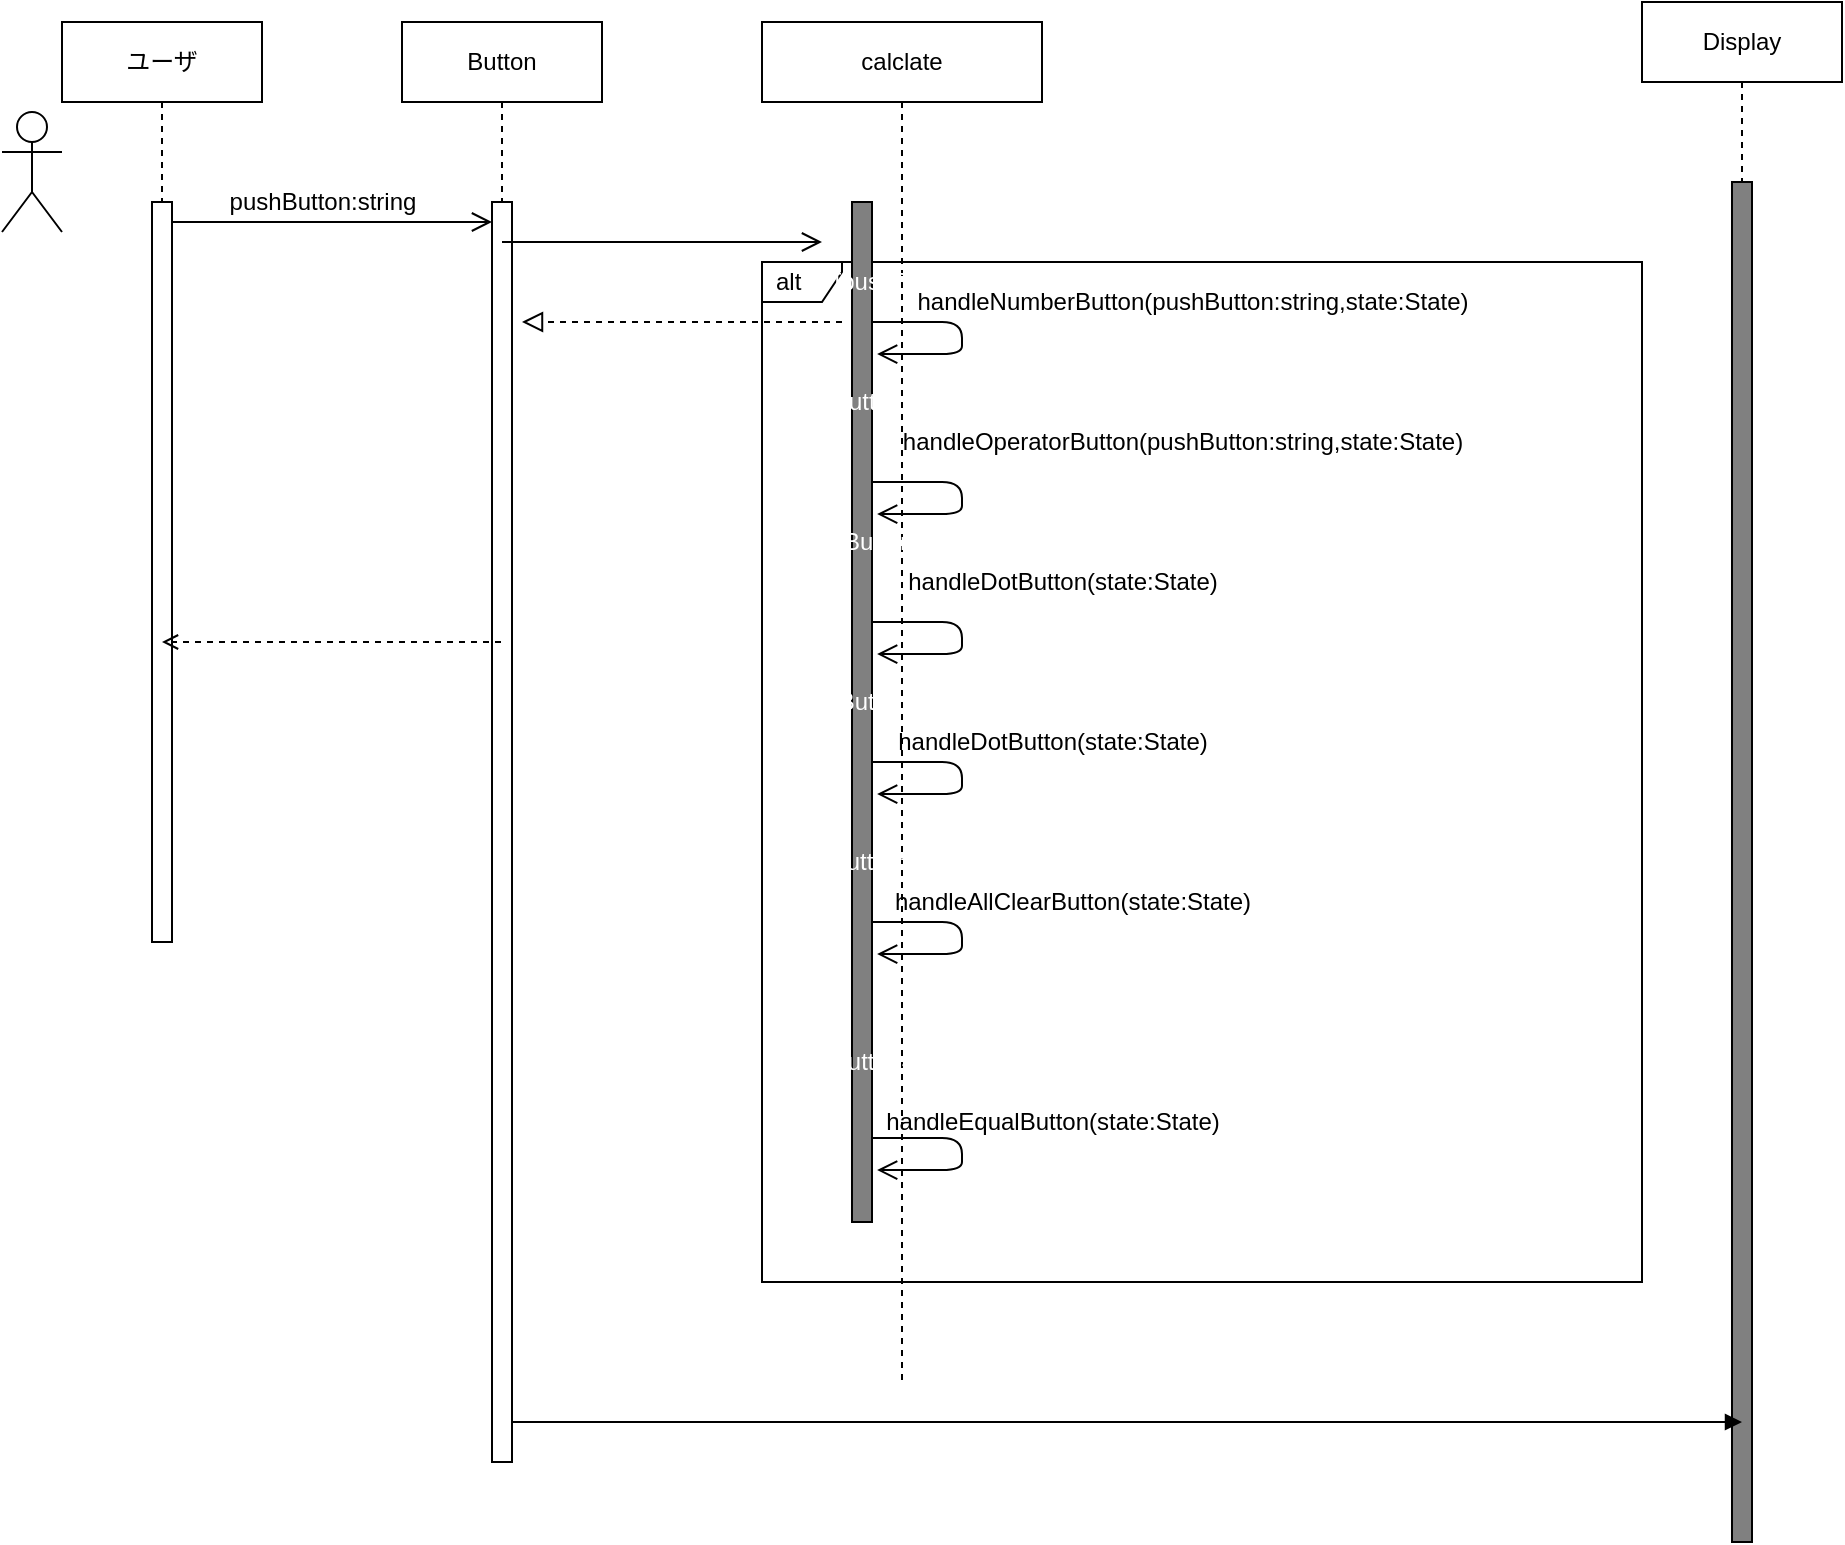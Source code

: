 <mxfile>
    <diagram id="gyh-bxle0GVReEllLwfO" name="ページ1">
        <mxGraphModel dx="1806" dy="424" grid="1" gridSize="10" guides="1" tooltips="1" connect="1" arrows="1" fold="1" page="1" pageScale="1" pageWidth="827" pageHeight="1169" math="0" shadow="0">
            <root>
                <mxCell id="0"/>
                <mxCell id="1" parent="0"/>
                <mxCell id="8" value="alt" style="shape=umlFrame;whiteSpace=wrap;html=1;width=40;height=20;boundedLbl=1;verticalAlign=middle;align=left;spacingLeft=5;" vertex="1" parent="1">
                    <mxGeometry x="220" y="130" width="440" height="510" as="geometry"/>
                </mxCell>
                <mxCell id="2" value="calclate" style="shape=umlLifeline;perimeter=lifelinePerimeter;whiteSpace=wrap;html=1;container=1;collapsible=0;recursiveResize=0;outlineConnect=0;" vertex="1" parent="1">
                    <mxGeometry x="220" y="10" width="140" height="680" as="geometry"/>
                </mxCell>
                <mxCell id="3" value="" style="html=1;points=[];perimeter=orthogonalPerimeter;fillColor=#808080;" vertex="1" parent="2">
                    <mxGeometry x="45" y="90" width="10" height="510" as="geometry"/>
                </mxCell>
                <mxCell id="22" value="handleNumberButton(pushButton:string,state:State)" style="text;html=1;align=center;verticalAlign=middle;resizable=0;points=[];autosize=1;strokeColor=none;fillColor=none;" vertex="1" parent="2">
                    <mxGeometry x="70" y="130" width="290" height="20" as="geometry"/>
                </mxCell>
                <mxCell id="28" value="[pushButton=.]" style="text;html=1;align=center;verticalAlign=middle;resizable=0;points=[];autosize=1;fontColor=#FFFFFF;" vertex="1" parent="2">
                    <mxGeometry x="5" y="250" width="90" height="20" as="geometry"/>
                </mxCell>
                <mxCell id="32" value="[pushButton=D]" style="text;html=1;align=center;verticalAlign=middle;resizable=0;points=[];autosize=1;fontColor=#FFFFFF;" vertex="1" parent="2">
                    <mxGeometry y="330" width="100" height="20" as="geometry"/>
                </mxCell>
                <mxCell id="67" value="" style="endArrow=open;startArrow=none;endFill=0;startFill=0;endSize=8;html=1;verticalAlign=bottom;labelBackgroundColor=none;strokeWidth=1;entryX=1.256;entryY=0.306;entryDx=0;entryDy=0;entryPerimeter=0;" edge="1" parent="2">
                    <mxGeometry width="160" relative="1" as="geometry">
                        <mxPoint x="55" y="150" as="sourcePoint"/>
                        <mxPoint x="57.56" y="166.06" as="targetPoint"/>
                        <Array as="points">
                            <mxPoint x="100" y="150"/>
                            <mxPoint x="100" y="166"/>
                        </Array>
                    </mxGeometry>
                </mxCell>
                <mxCell id="26" value="" style="endArrow=open;startArrow=none;endFill=0;startFill=0;endSize=8;html=1;verticalAlign=bottom;labelBackgroundColor=none;strokeWidth=1;entryX=1.256;entryY=0.306;entryDx=0;entryDy=0;entryPerimeter=0;" edge="1" parent="2" target="3">
                    <mxGeometry width="160" relative="1" as="geometry">
                        <mxPoint x="55" y="230" as="sourcePoint"/>
                        <mxPoint x="190" y="260" as="targetPoint"/>
                        <Array as="points">
                            <mxPoint x="100" y="230"/>
                            <mxPoint x="100" y="246"/>
                        </Array>
                    </mxGeometry>
                </mxCell>
                <mxCell id="71" value="" style="endArrow=open;startArrow=none;endFill=0;startFill=0;endSize=8;html=1;verticalAlign=bottom;labelBackgroundColor=none;strokeWidth=1;entryX=1.256;entryY=0.306;entryDx=0;entryDy=0;entryPerimeter=0;" edge="1" parent="2">
                    <mxGeometry width="160" relative="1" as="geometry">
                        <mxPoint x="55" y="300" as="sourcePoint"/>
                        <mxPoint x="57.56" y="316.06" as="targetPoint"/>
                        <Array as="points">
                            <mxPoint x="100" y="300"/>
                            <mxPoint x="100" y="316"/>
                        </Array>
                    </mxGeometry>
                </mxCell>
                <mxCell id="75" value="" style="endArrow=open;startArrow=none;endFill=0;startFill=0;endSize=8;html=1;verticalAlign=bottom;labelBackgroundColor=none;strokeWidth=1;entryX=1.256;entryY=0.306;entryDx=0;entryDy=0;entryPerimeter=0;" edge="1" parent="2">
                    <mxGeometry width="160" relative="1" as="geometry">
                        <mxPoint x="55" y="370" as="sourcePoint"/>
                        <mxPoint x="57.56" y="386.06" as="targetPoint"/>
                        <Array as="points">
                            <mxPoint x="100" y="370"/>
                            <mxPoint x="100" y="386"/>
                        </Array>
                    </mxGeometry>
                </mxCell>
                <mxCell id="11" value="[pushButton=数値]" style="text;html=1;align=center;verticalAlign=middle;resizable=0;points=[];autosize=1;fontColor=#FFFFFF;" vertex="1" parent="2">
                    <mxGeometry x="30" y="120" width="110" height="20" as="geometry"/>
                </mxCell>
                <mxCell id="4" value="ユーザ" style="shape=umlLifeline;perimeter=lifelinePerimeter;whiteSpace=wrap;html=1;container=1;collapsible=0;recursiveResize=0;outlineConnect=0;" vertex="1" parent="1">
                    <mxGeometry x="-130" y="10" width="100" height="460" as="geometry"/>
                </mxCell>
                <mxCell id="5" value="" style="html=1;points=[];perimeter=orthogonalPerimeter;" vertex="1" parent="4">
                    <mxGeometry x="45" y="90" width="10" height="370" as="geometry"/>
                </mxCell>
                <mxCell id="6" value="" style="endArrow=open;startArrow=none;endFill=0;startFill=0;endSize=8;html=1;verticalAlign=bottom;labelBackgroundColor=none;strokeWidth=1;" edge="1" parent="4">
                    <mxGeometry width="160" relative="1" as="geometry">
                        <mxPoint x="55" y="100" as="sourcePoint"/>
                        <mxPoint x="215" y="100" as="targetPoint"/>
                    </mxGeometry>
                </mxCell>
                <mxCell id="7" value="pushButton:string" style="text;html=1;align=center;verticalAlign=middle;resizable=0;points=[];autosize=1;strokeColor=none;fillColor=none;" vertex="1" parent="1">
                    <mxGeometry x="-55" y="90" width="110" height="20" as="geometry"/>
                </mxCell>
                <mxCell id="12" value="[pushButton=+,-]" style="text;html=1;align=center;verticalAlign=middle;resizable=0;points=[];autosize=1;fontColor=#FFFFFF;" vertex="1" parent="1">
                    <mxGeometry x="220" y="190" width="100" height="20" as="geometry"/>
                </mxCell>
                <mxCell id="29" value="handleDotButton(state:State)" style="text;html=1;align=center;verticalAlign=middle;resizable=0;points=[];autosize=1;strokeColor=none;fillColor=none;" vertex="1" parent="1">
                    <mxGeometry x="285" y="279.65" width="170" height="20" as="geometry"/>
                </mxCell>
                <mxCell id="33" value="handleDotButton(state:State)" style="text;html=1;align=center;verticalAlign=middle;resizable=0;points=[];autosize=1;strokeColor=none;fillColor=none;" vertex="1" parent="1">
                    <mxGeometry x="280" y="360" width="170" height="20" as="geometry"/>
                </mxCell>
                <mxCell id="35" value="[pushButton=AC]" style="text;html=1;align=center;verticalAlign=middle;resizable=0;points=[];autosize=1;fontColor=#FFFFFF;" vertex="1" parent="1">
                    <mxGeometry x="215" y="420" width="110" height="20" as="geometry"/>
                </mxCell>
                <mxCell id="36" value="handleAllClearButton(state:State)" style="text;html=1;align=center;verticalAlign=middle;resizable=0;points=[];autosize=1;strokeColor=none;fillColor=none;" vertex="1" parent="1">
                    <mxGeometry x="280" y="440" width="190" height="20" as="geometry"/>
                </mxCell>
                <mxCell id="38" value="[pushButton=&quot;=&quot;]" style="text;html=1;align=center;verticalAlign=middle;resizable=0;points=[];autosize=1;fontColor=#FFFFFF;" vertex="1" parent="1">
                    <mxGeometry x="215" y="520" width="110" height="20" as="geometry"/>
                </mxCell>
                <mxCell id="39" value="handleEqualButton(state:State)" style="text;html=1;align=center;verticalAlign=middle;resizable=0;points=[];autosize=1;strokeColor=none;fillColor=none;" vertex="1" parent="1">
                    <mxGeometry x="275" y="550" width="180" height="20" as="geometry"/>
                </mxCell>
                <mxCell id="54" value="Button" style="shape=umlLifeline;perimeter=lifelinePerimeter;whiteSpace=wrap;html=1;container=1;collapsible=0;recursiveResize=0;outlineConnect=0;" vertex="1" parent="1">
                    <mxGeometry x="40" y="10" width="100" height="720" as="geometry"/>
                </mxCell>
                <mxCell id="55" value="" style="html=1;points=[];perimeter=orthogonalPerimeter;" vertex="1" parent="54">
                    <mxGeometry x="45" y="90" width="10" height="630" as="geometry"/>
                </mxCell>
                <mxCell id="57" value="" style="endArrow=open;startArrow=none;endFill=0;startFill=0;endSize=8;html=1;verticalAlign=bottom;labelBackgroundColor=none;strokeWidth=1;" edge="1" parent="1">
                    <mxGeometry width="160" relative="1" as="geometry">
                        <mxPoint x="90" y="120" as="sourcePoint"/>
                        <mxPoint x="250" y="120" as="targetPoint"/>
                    </mxGeometry>
                </mxCell>
                <mxCell id="58" value="calclate(pushButton:string,&lt;br&gt;state:State)" style="text;html=1;align=center;verticalAlign=middle;resizable=0;points=[];autosize=1;strokeColor=none;fillColor=none;fontColor=#FFFFFF;" vertex="1" parent="1">
                    <mxGeometry x="95" y="85" width="160" height="30" as="geometry"/>
                </mxCell>
                <mxCell id="61" value="" style="endArrow=block;startArrow=none;endFill=0;startFill=0;endSize=8;html=1;verticalAlign=bottom;dashed=1;labelBackgroundColor=none;fontColor=#FFFFFF;" edge="1" parent="1">
                    <mxGeometry width="160" relative="1" as="geometry">
                        <mxPoint x="260" y="160" as="sourcePoint"/>
                        <mxPoint x="100" y="160" as="targetPoint"/>
                        <Array as="points">
                            <mxPoint x="200" y="160"/>
                        </Array>
                    </mxGeometry>
                </mxCell>
                <mxCell id="62" value="state:State" style="text;html=1;align=center;verticalAlign=middle;resizable=0;points=[];autosize=1;strokeColor=none;fillColor=none;fontColor=#FFFFFF;" vertex="1" parent="1">
                    <mxGeometry x="140" y="140" width="70" height="20" as="geometry"/>
                </mxCell>
                <mxCell id="25" value="handleOperatorButton(pushButton:string,state:State)" style="text;html=1;align=center;verticalAlign=middle;resizable=0;points=[];autosize=1;strokeColor=none;fillColor=none;" vertex="1" parent="1">
                    <mxGeometry x="280" y="210" width="300" height="20" as="geometry"/>
                </mxCell>
                <mxCell id="73" value="" style="endArrow=open;startArrow=none;endFill=0;startFill=0;endSize=8;html=1;verticalAlign=bottom;labelBackgroundColor=none;strokeWidth=1;entryX=1.256;entryY=0.306;entryDx=0;entryDy=0;entryPerimeter=0;" edge="1" parent="1">
                    <mxGeometry width="160" relative="1" as="geometry">
                        <mxPoint x="275" y="568" as="sourcePoint"/>
                        <mxPoint x="277.56" y="584.06" as="targetPoint"/>
                        <Array as="points">
                            <mxPoint x="320" y="568"/>
                            <mxPoint x="320" y="584"/>
                        </Array>
                    </mxGeometry>
                </mxCell>
                <mxCell id="74" value="" style="endArrow=open;startArrow=none;endFill=0;startFill=0;endSize=8;html=1;verticalAlign=bottom;labelBackgroundColor=none;strokeWidth=1;entryX=1.256;entryY=0.306;entryDx=0;entryDy=0;entryPerimeter=0;" edge="1" parent="1">
                    <mxGeometry width="160" relative="1" as="geometry">
                        <mxPoint x="275" y="460" as="sourcePoint"/>
                        <mxPoint x="277.56" y="476.06" as="targetPoint"/>
                        <Array as="points">
                            <mxPoint x="320" y="460"/>
                            <mxPoint x="320" y="476"/>
                        </Array>
                    </mxGeometry>
                </mxCell>
                <mxCell id="76" value="Display" style="shape=umlLifeline;perimeter=lifelinePerimeter;whiteSpace=wrap;html=1;container=1;collapsible=0;recursiveResize=0;outlineConnect=0;" vertex="1" parent="1">
                    <mxGeometry x="660" width="100" height="770" as="geometry"/>
                </mxCell>
                <mxCell id="77" value="" style="html=1;points=[];perimeter=orthogonalPerimeter;fillColor=#808080;" vertex="1" parent="76">
                    <mxGeometry x="45" y="90" width="10" height="680" as="geometry"/>
                </mxCell>
                <mxCell id="91" value="" style="html=1;verticalAlign=bottom;labelBackgroundColor=none;endArrow=block;endFill=1;endSize=6;align=left;fontColor=#FFFFFF;" edge="1" parent="1">
                    <mxGeometry x="-1" relative="1" as="geometry">
                        <mxPoint x="95" y="710" as="sourcePoint"/>
                        <mxPoint x="710" y="710" as="targetPoint"/>
                    </mxGeometry>
                </mxCell>
                <mxCell id="93" value="&amp;lt;Display current(state:State))" style="edgeLabel;html=1;align=center;verticalAlign=middle;resizable=0;points=[];fontColor=#FFFFFF;" vertex="1" connectable="0" parent="91">
                    <mxGeometry x="-0.198" y="6" relative="1" as="geometry">
                        <mxPoint x="18" y="-4" as="offset"/>
                    </mxGeometry>
                </mxCell>
                <mxCell id="94" value="Actor" style="shape=umlActor;verticalLabelPosition=bottom;verticalAlign=top;html=1;fontColor=#FFFFFF;" vertex="1" parent="1">
                    <mxGeometry x="-160" y="55" width="30" height="60" as="geometry"/>
                </mxCell>
                <mxCell id="95" value="" style="html=1;verticalAlign=bottom;labelBackgroundColor=none;endArrow=open;endFill=0;dashed=1;fontColor=#FFFFFF;" edge="1" parent="1" source="54" target="4">
                    <mxGeometry width="160" relative="1" as="geometry">
                        <mxPoint x="80" y="200" as="sourcePoint"/>
                        <mxPoint x="240" y="200" as="targetPoint"/>
                        <Array as="points">
                            <mxPoint x="50" y="320"/>
                        </Array>
                    </mxGeometry>
                </mxCell>
                <mxCell id="97" value="初期画面" style="text;html=1;align=center;verticalAlign=middle;resizable=0;points=[];autosize=1;strokeColor=none;fillColor=none;fontColor=#FFFFFF;" vertex="1" parent="1">
                    <mxGeometry x="-30" y="290" width="60" height="20" as="geometry"/>
                </mxCell>
            </root>
        </mxGraphModel>
    </diagram>
</mxfile>